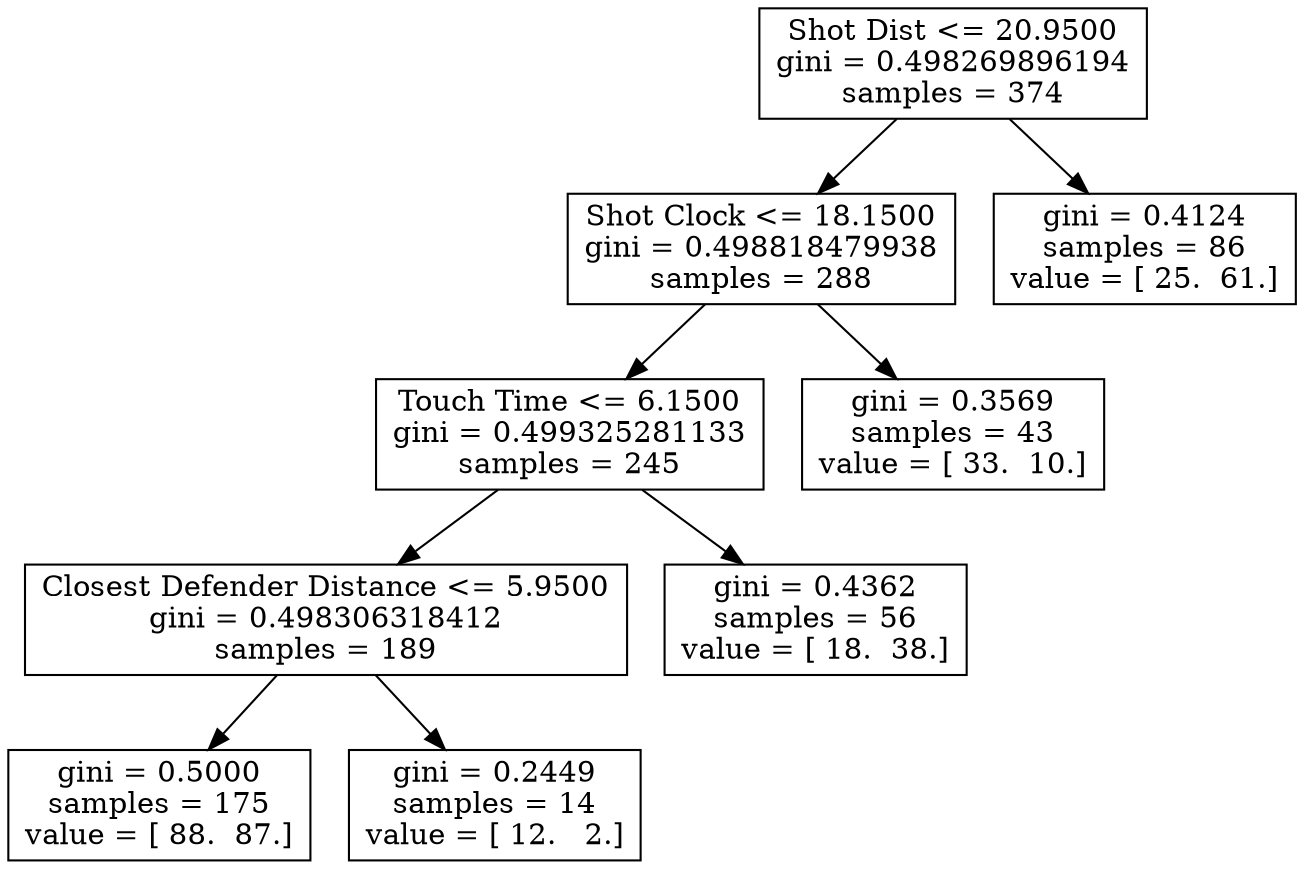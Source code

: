 digraph Tree {
0 [label="Shot Dist <= 20.9500\ngini = 0.498269896194\nsamples = 374", shape="box"] ;
1 [label="Shot Clock <= 18.1500\ngini = 0.498818479938\nsamples = 288", shape="box"] ;
0 -> 1 ;
2 [label="Touch Time <= 6.1500\ngini = 0.499325281133\nsamples = 245", shape="box"] ;
1 -> 2 ;
3 [label="Closest Defender Distance <= 5.9500\ngini = 0.498306318412\nsamples = 189", shape="box"] ;
2 -> 3 ;
4 [label="gini = 0.5000\nsamples = 175\nvalue = [ 88.  87.]", shape="box"] ;
3 -> 4 ;
5 [label="gini = 0.2449\nsamples = 14\nvalue = [ 12.   2.]", shape="box"] ;
3 -> 5 ;
6 [label="gini = 0.4362\nsamples = 56\nvalue = [ 18.  38.]", shape="box"] ;
2 -> 6 ;
7 [label="gini = 0.3569\nsamples = 43\nvalue = [ 33.  10.]", shape="box"] ;
1 -> 7 ;
8 [label="gini = 0.4124\nsamples = 86\nvalue = [ 25.  61.]", shape="box"] ;
0 -> 8 ;
}